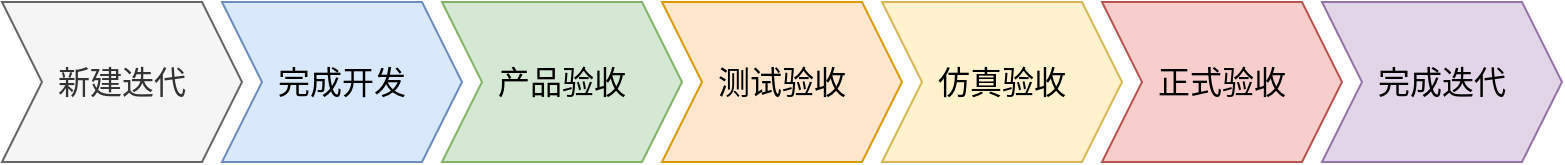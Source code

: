 <mxfile version="22.0.8" type="github">
  <diagram name="第 1 页" id="jBa_yqTtmF8e0QEQoNPv">
    <mxGraphModel dx="2049" dy="1129" grid="1" gridSize="10" guides="1" tooltips="1" connect="1" arrows="1" fold="1" page="1" pageScale="1" pageWidth="1600" pageHeight="900" math="0" shadow="0">
      <root>
        <mxCell id="0" />
        <mxCell id="1" parent="0" />
        <mxCell id="n1haGwbEq91e9xY3tq3t-1" value="&lt;font style=&quot;font-size: 16px;&quot;&gt;新建迭代&lt;/font&gt;" style="shape=step;perimeter=stepPerimeter;whiteSpace=wrap;html=1;fixedSize=1;fillColor=#f5f5f5;fontColor=#333333;strokeColor=#666666;" vertex="1" parent="1">
          <mxGeometry y="360" width="120" height="80" as="geometry" />
        </mxCell>
        <mxCell id="n1haGwbEq91e9xY3tq3t-2" value="&lt;font style=&quot;font-size: 16px;&quot;&gt;完成开发&lt;/font&gt;" style="shape=step;perimeter=stepPerimeter;whiteSpace=wrap;html=1;fixedSize=1;fillColor=#dae8fc;strokeColor=#6c8ebf;" vertex="1" parent="1">
          <mxGeometry x="110" y="360" width="120" height="80" as="geometry" />
        </mxCell>
        <mxCell id="n1haGwbEq91e9xY3tq3t-3" value="&lt;span style=&quot;font-size: 16px;&quot;&gt;产品验收&lt;/span&gt;" style="shape=step;perimeter=stepPerimeter;whiteSpace=wrap;html=1;fixedSize=1;fillColor=#d5e8d4;strokeColor=#82b366;" vertex="1" parent="1">
          <mxGeometry x="220" y="360" width="120" height="80" as="geometry" />
        </mxCell>
        <mxCell id="n1haGwbEq91e9xY3tq3t-4" value="&lt;span style=&quot;font-size: 16px;&quot;&gt;测试验收&lt;/span&gt;" style="shape=step;perimeter=stepPerimeter;whiteSpace=wrap;html=1;fixedSize=1;fillColor=#ffe6cc;strokeColor=#d79b00;" vertex="1" parent="1">
          <mxGeometry x="330" y="360" width="120" height="80" as="geometry" />
        </mxCell>
        <mxCell id="n1haGwbEq91e9xY3tq3t-5" value="&lt;font style=&quot;font-size: 16px;&quot;&gt;正式验收&lt;/font&gt;" style="shape=step;perimeter=stepPerimeter;whiteSpace=wrap;html=1;fixedSize=1;fillColor=#f8cecc;strokeColor=#b85450;" vertex="1" parent="1">
          <mxGeometry x="550" y="360" width="120" height="80" as="geometry" />
        </mxCell>
        <mxCell id="n1haGwbEq91e9xY3tq3t-6" value="&lt;font style=&quot;font-size: 16px;&quot;&gt;完成迭代&lt;/font&gt;" style="shape=step;perimeter=stepPerimeter;whiteSpace=wrap;html=1;fixedSize=1;fillColor=#e1d5e7;strokeColor=#9673a6;" vertex="1" parent="1">
          <mxGeometry x="660" y="360" width="120" height="80" as="geometry" />
        </mxCell>
        <mxCell id="n1haGwbEq91e9xY3tq3t-8" value="&lt;span style=&quot;font-size: 16px;&quot;&gt;仿真验收&lt;/span&gt;" style="shape=step;perimeter=stepPerimeter;whiteSpace=wrap;html=1;fixedSize=1;fillColor=#fff2cc;strokeColor=#d6b656;" vertex="1" parent="1">
          <mxGeometry x="440" y="360" width="120" height="80" as="geometry" />
        </mxCell>
      </root>
    </mxGraphModel>
  </diagram>
</mxfile>
